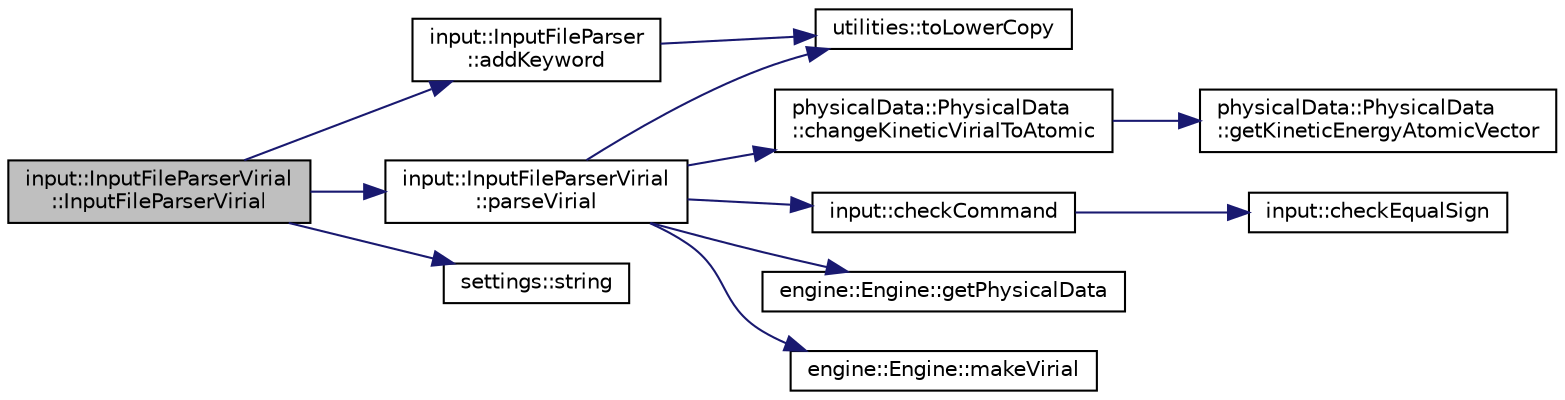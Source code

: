digraph "input::InputFileParserVirial::InputFileParserVirial"
{
 // LATEX_PDF_SIZE
  edge [fontname="Helvetica",fontsize="10",labelfontname="Helvetica",labelfontsize="10"];
  node [fontname="Helvetica",fontsize="10",shape=record];
  rankdir="LR";
  Node1 [label="input::InputFileParserVirial\l::InputFileParserVirial",height=0.2,width=0.4,color="black", fillcolor="grey75", style="filled", fontcolor="black",tooltip="Construct a new Input File Parser Virial:: Input File Parser Virial object."];
  Node1 -> Node2 [color="midnightblue",fontsize="10",style="solid",fontname="Helvetica"];
  Node2 [label="input::InputFileParser\l::addKeyword",height=0.2,width=0.4,color="black", fillcolor="white", style="filled",URL="$classinput_1_1InputFileParser.html#ab851322dfd41fcd59d75931012a5fcce",tooltip="add keyword to different keyword maps"];
  Node2 -> Node3 [color="midnightblue",fontsize="10",style="solid",fontname="Helvetica"];
  Node3 [label="utilities::toLowerCopy",height=0.2,width=0.4,color="black", fillcolor="white", style="filled",URL="$namespaceutilities.html#a00b80743096ddd313ba418b9a7730698",tooltip="returns a copy of a string all lower case"];
  Node1 -> Node4 [color="midnightblue",fontsize="10",style="solid",fontname="Helvetica"];
  Node4 [label="input::InputFileParserVirial\l::parseVirial",height=0.2,width=0.4,color="black", fillcolor="white", style="filled",URL="$classinput_1_1InputFileParserVirial.html#ada3e7661ac78dcc24945091d9a43cd55",tooltip="parses virial command"];
  Node4 -> Node5 [color="midnightblue",fontsize="10",style="solid",fontname="Helvetica"];
  Node5 [label="physicalData::PhysicalData\l::changeKineticVirialToAtomic",height=0.2,width=0.4,color="black", fillcolor="white", style="filled",URL="$classphysicalData_1_1PhysicalData.html#a12c158b2e1e3e4d550f02ae01407473b",tooltip="change kinetic virial to atomic"];
  Node5 -> Node6 [color="midnightblue",fontsize="10",style="solid",fontname="Helvetica"];
  Node6 [label="physicalData::PhysicalData\l::getKineticEnergyAtomicVector",height=0.2,width=0.4,color="black", fillcolor="white", style="filled",URL="$classphysicalData_1_1PhysicalData.html#aa68cb228af30b7df3630e87485631cdb",tooltip=" "];
  Node4 -> Node7 [color="midnightblue",fontsize="10",style="solid",fontname="Helvetica"];
  Node7 [label="input::checkCommand",height=0.2,width=0.4,color="black", fillcolor="white", style="filled",URL="$namespaceinput.html#a81877d6bfa9b46cdca1b280c6d1b30fb",tooltip="check if command array has exactly 3 elements"];
  Node7 -> Node8 [color="midnightblue",fontsize="10",style="solid",fontname="Helvetica"];
  Node8 [label="input::checkEqualSign",height=0.2,width=0.4,color="black", fillcolor="white", style="filled",URL="$namespaceinput.html#a586caa23c32d86459177222a3b5d53fe",tooltip="check if parameter is \"=\""];
  Node4 -> Node9 [color="midnightblue",fontsize="10",style="solid",fontname="Helvetica"];
  Node9 [label="engine::Engine::getPhysicalData",height=0.2,width=0.4,color="black", fillcolor="white", style="filled",URL="$classengine_1_1Engine.html#a353a05a46d69bd73ed41c2767cee1f20",tooltip=" "];
  Node4 -> Node10 [color="midnightblue",fontsize="10",style="solid",fontname="Helvetica"];
  Node10 [label="engine::Engine::makeVirial",height=0.2,width=0.4,color="black", fillcolor="white", style="filled",URL="$classengine_1_1Engine.html#abbefea6856395b954d7cf3c816b757b9",tooltip=" "];
  Node4 -> Node3 [color="midnightblue",fontsize="10",style="solid",fontname="Helvetica"];
  Node1 -> Node11 [color="midnightblue",fontsize="10",style="solid",fontname="Helvetica"];
  Node11 [label="settings::string",height=0.2,width=0.4,color="black", fillcolor="white", style="filled",URL="$namespacesettings.html#a25810432631a237804b3241be4305787",tooltip="return string of manostatType"];
}
